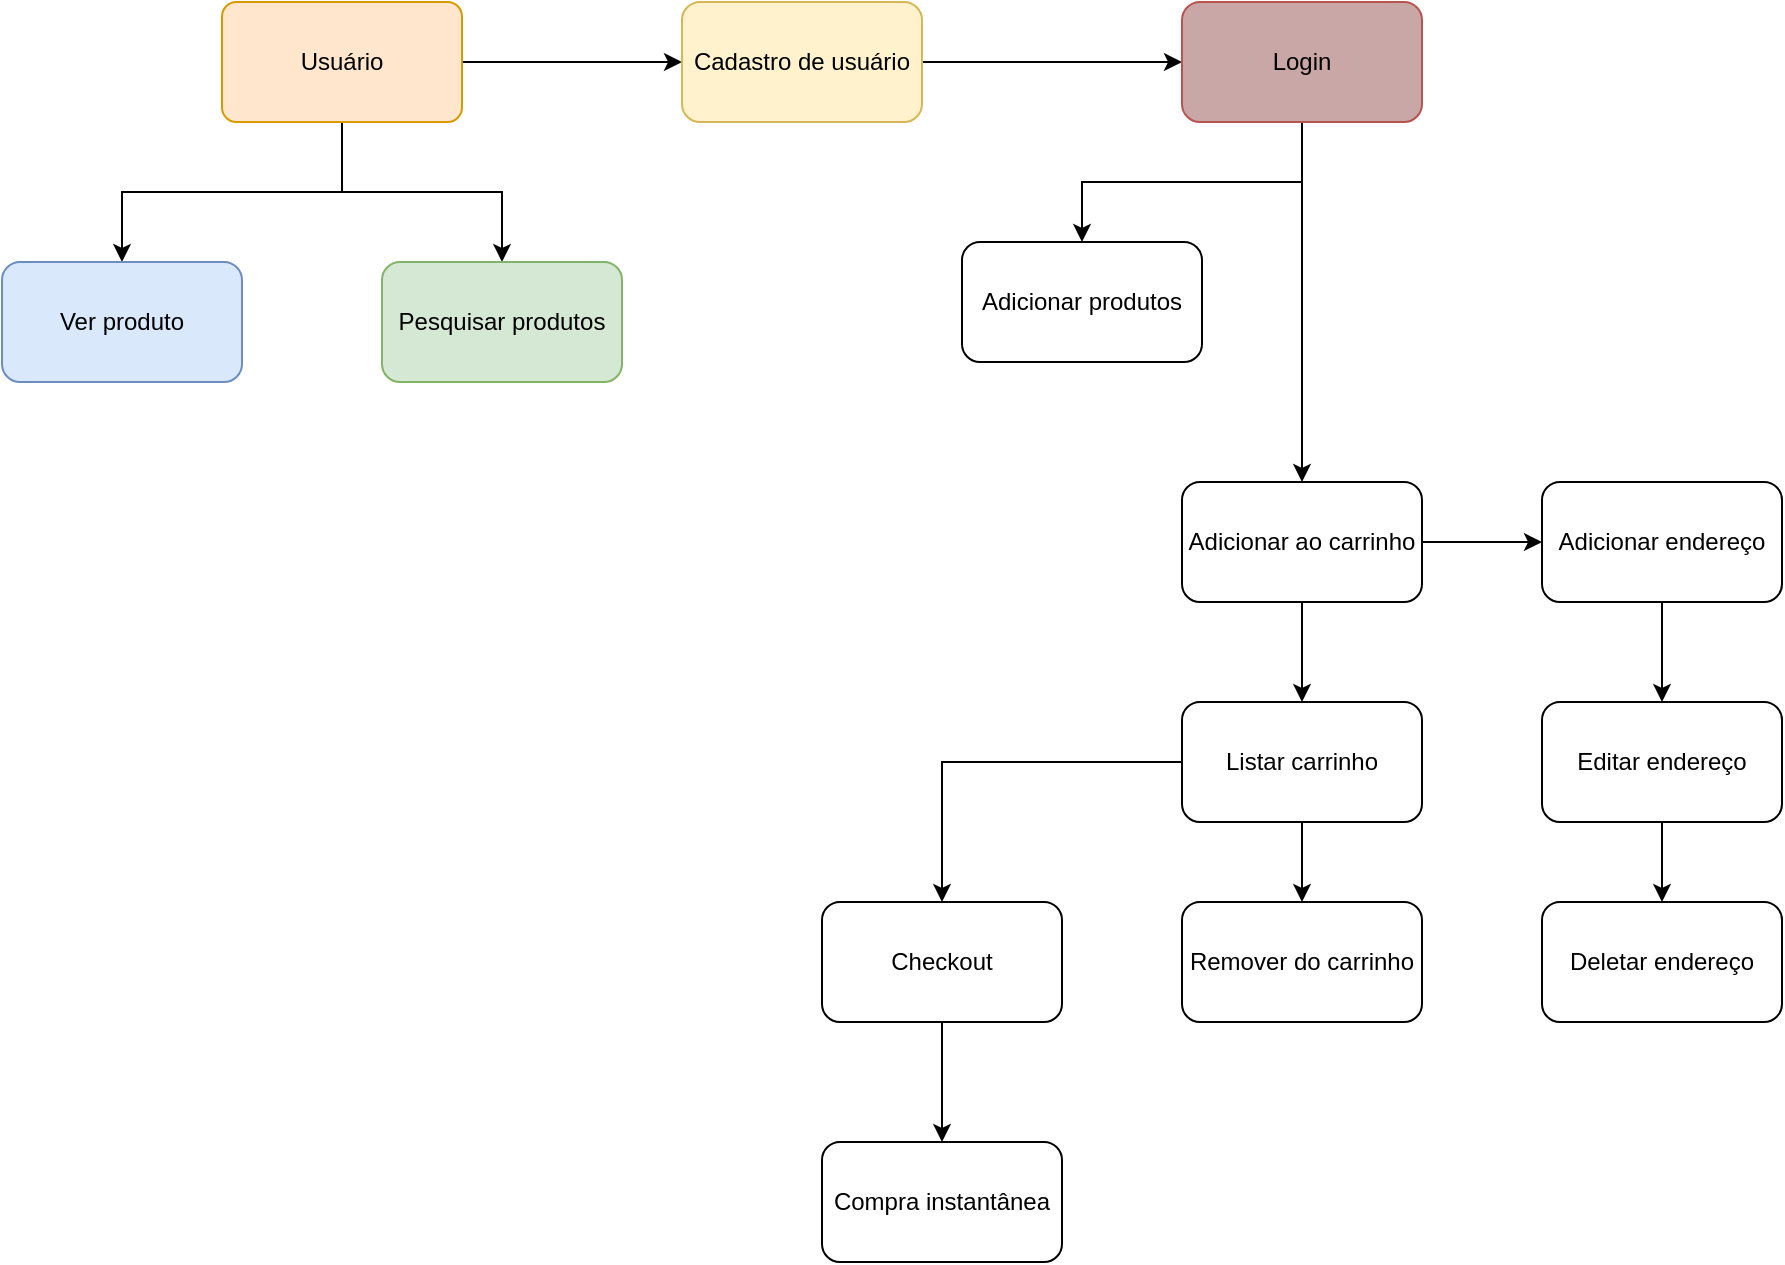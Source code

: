<mxfile version="21.0.8" type="github">
  <diagram name="Página-1" id="TbDdMegM8huUdnyHN0Cx">
    <mxGraphModel dx="2059" dy="1190" grid="1" gridSize="10" guides="1" tooltips="1" connect="1" arrows="1" fold="1" page="1" pageScale="1" pageWidth="827" pageHeight="1169" math="0" shadow="0">
      <root>
        <mxCell id="0" />
        <mxCell id="1" parent="0" />
        <mxCell id="hIx4dwgSplODS9zZCxxF-15" style="edgeStyle=orthogonalEdgeStyle;rounded=0;orthogonalLoop=1;jettySize=auto;html=1;entryX=0;entryY=0.5;entryDx=0;entryDy=0;" edge="1" parent="1" source="hIx4dwgSplODS9zZCxxF-1" target="hIx4dwgSplODS9zZCxxF-2">
          <mxGeometry relative="1" as="geometry" />
        </mxCell>
        <mxCell id="hIx4dwgSplODS9zZCxxF-16" style="edgeStyle=orthogonalEdgeStyle;rounded=0;orthogonalLoop=1;jettySize=auto;html=1;entryX=0.5;entryY=0;entryDx=0;entryDy=0;" edge="1" parent="1" source="hIx4dwgSplODS9zZCxxF-1" target="hIx4dwgSplODS9zZCxxF-4">
          <mxGeometry relative="1" as="geometry">
            <Array as="points">
              <mxPoint x="-630" y="475" />
              <mxPoint x="-740" y="475" />
            </Array>
          </mxGeometry>
        </mxCell>
        <mxCell id="hIx4dwgSplODS9zZCxxF-17" style="edgeStyle=orthogonalEdgeStyle;rounded=0;orthogonalLoop=1;jettySize=auto;html=1;exitX=0.5;exitY=1;exitDx=0;exitDy=0;entryX=0.5;entryY=0;entryDx=0;entryDy=0;" edge="1" parent="1" source="hIx4dwgSplODS9zZCxxF-1" target="hIx4dwgSplODS9zZCxxF-5">
          <mxGeometry relative="1" as="geometry" />
        </mxCell>
        <mxCell id="hIx4dwgSplODS9zZCxxF-1" value="Usuário" style="rounded=1;whiteSpace=wrap;html=1;arcSize=12;fillColor=#ffe6cc;strokeColor=#d79b00;" vertex="1" parent="1">
          <mxGeometry x="-690" y="380" width="120" height="60" as="geometry" />
        </mxCell>
        <mxCell id="hIx4dwgSplODS9zZCxxF-19" style="edgeStyle=orthogonalEdgeStyle;rounded=0;orthogonalLoop=1;jettySize=auto;html=1;entryX=0;entryY=0.5;entryDx=0;entryDy=0;" edge="1" parent="1" source="hIx4dwgSplODS9zZCxxF-2" target="hIx4dwgSplODS9zZCxxF-3">
          <mxGeometry relative="1" as="geometry" />
        </mxCell>
        <mxCell id="hIx4dwgSplODS9zZCxxF-2" value="Cadastro de usuário" style="rounded=1;whiteSpace=wrap;html=1;fillColor=#fff2cc;strokeColor=#d6b656;" vertex="1" parent="1">
          <mxGeometry x="-460" y="380" width="120" height="60" as="geometry" />
        </mxCell>
        <mxCell id="hIx4dwgSplODS9zZCxxF-20" style="edgeStyle=orthogonalEdgeStyle;rounded=0;orthogonalLoop=1;jettySize=auto;html=1;entryX=0.5;entryY=0;entryDx=0;entryDy=0;" edge="1" parent="1" source="hIx4dwgSplODS9zZCxxF-3" target="hIx4dwgSplODS9zZCxxF-6">
          <mxGeometry relative="1" as="geometry" />
        </mxCell>
        <mxCell id="hIx4dwgSplODS9zZCxxF-21" style="edgeStyle=orthogonalEdgeStyle;rounded=0;orthogonalLoop=1;jettySize=auto;html=1;" edge="1" parent="1" source="hIx4dwgSplODS9zZCxxF-3" target="hIx4dwgSplODS9zZCxxF-7">
          <mxGeometry relative="1" as="geometry" />
        </mxCell>
        <mxCell id="hIx4dwgSplODS9zZCxxF-3" value="Login" style="rounded=1;whiteSpace=wrap;html=1;fillColor=#C9A7A6;strokeColor=#b85450;" vertex="1" parent="1">
          <mxGeometry x="-210" y="380" width="120" height="60" as="geometry" />
        </mxCell>
        <mxCell id="hIx4dwgSplODS9zZCxxF-4" value="Ver produto" style="rounded=1;whiteSpace=wrap;html=1;fillColor=#dae8fc;strokeColor=#6c8ebf;" vertex="1" parent="1">
          <mxGeometry x="-800" y="510" width="120" height="60" as="geometry" />
        </mxCell>
        <mxCell id="hIx4dwgSplODS9zZCxxF-5" value="Pesquisar produtos" style="rounded=1;whiteSpace=wrap;html=1;fillColor=#d5e8d4;strokeColor=#82b366;" vertex="1" parent="1">
          <mxGeometry x="-610" y="510" width="120" height="60" as="geometry" />
        </mxCell>
        <mxCell id="hIx4dwgSplODS9zZCxxF-6" value="Adicionar produtos" style="rounded=1;whiteSpace=wrap;html=1;" vertex="1" parent="1">
          <mxGeometry x="-320" y="500" width="120" height="60" as="geometry" />
        </mxCell>
        <mxCell id="hIx4dwgSplODS9zZCxxF-22" style="edgeStyle=orthogonalEdgeStyle;rounded=0;orthogonalLoop=1;jettySize=auto;html=1;entryX=0;entryY=0.5;entryDx=0;entryDy=0;" edge="1" parent="1" source="hIx4dwgSplODS9zZCxxF-7" target="hIx4dwgSplODS9zZCxxF-9">
          <mxGeometry relative="1" as="geometry" />
        </mxCell>
        <mxCell id="hIx4dwgSplODS9zZCxxF-25" style="edgeStyle=orthogonalEdgeStyle;rounded=0;orthogonalLoop=1;jettySize=auto;html=1;" edge="1" parent="1" source="hIx4dwgSplODS9zZCxxF-7" target="hIx4dwgSplODS9zZCxxF-8">
          <mxGeometry relative="1" as="geometry" />
        </mxCell>
        <mxCell id="hIx4dwgSplODS9zZCxxF-7" value="Adicionar ao carrinho" style="rounded=1;whiteSpace=wrap;html=1;" vertex="1" parent="1">
          <mxGeometry x="-210" y="620" width="120" height="60" as="geometry" />
        </mxCell>
        <mxCell id="hIx4dwgSplODS9zZCxxF-26" style="edgeStyle=orthogonalEdgeStyle;rounded=0;orthogonalLoop=1;jettySize=auto;html=1;entryX=0.5;entryY=0;entryDx=0;entryDy=0;" edge="1" parent="1" source="hIx4dwgSplODS9zZCxxF-8" target="hIx4dwgSplODS9zZCxxF-12">
          <mxGeometry relative="1" as="geometry" />
        </mxCell>
        <mxCell id="hIx4dwgSplODS9zZCxxF-27" style="edgeStyle=orthogonalEdgeStyle;rounded=0;orthogonalLoop=1;jettySize=auto;html=1;" edge="1" parent="1" source="hIx4dwgSplODS9zZCxxF-8" target="hIx4dwgSplODS9zZCxxF-11">
          <mxGeometry relative="1" as="geometry" />
        </mxCell>
        <mxCell id="hIx4dwgSplODS9zZCxxF-8" value="Listar carrinho" style="rounded=1;whiteSpace=wrap;html=1;" vertex="1" parent="1">
          <mxGeometry x="-210" y="730" width="120" height="60" as="geometry" />
        </mxCell>
        <mxCell id="hIx4dwgSplODS9zZCxxF-23" style="edgeStyle=orthogonalEdgeStyle;rounded=0;orthogonalLoop=1;jettySize=auto;html=1;" edge="1" parent="1" source="hIx4dwgSplODS9zZCxxF-9" target="hIx4dwgSplODS9zZCxxF-10">
          <mxGeometry relative="1" as="geometry" />
        </mxCell>
        <mxCell id="hIx4dwgSplODS9zZCxxF-9" value="Adicionar endereço" style="rounded=1;whiteSpace=wrap;html=1;" vertex="1" parent="1">
          <mxGeometry x="-30" y="620" width="120" height="60" as="geometry" />
        </mxCell>
        <mxCell id="hIx4dwgSplODS9zZCxxF-24" style="edgeStyle=orthogonalEdgeStyle;rounded=0;orthogonalLoop=1;jettySize=auto;html=1;entryX=0.5;entryY=0;entryDx=0;entryDy=0;" edge="1" parent="1" source="hIx4dwgSplODS9zZCxxF-10" target="hIx4dwgSplODS9zZCxxF-13">
          <mxGeometry relative="1" as="geometry" />
        </mxCell>
        <mxCell id="hIx4dwgSplODS9zZCxxF-10" value="Editar endereço" style="rounded=1;whiteSpace=wrap;html=1;" vertex="1" parent="1">
          <mxGeometry x="-30" y="730" width="120" height="60" as="geometry" />
        </mxCell>
        <mxCell id="hIx4dwgSplODS9zZCxxF-28" style="edgeStyle=orthogonalEdgeStyle;rounded=0;orthogonalLoop=1;jettySize=auto;html=1;entryX=0.5;entryY=0;entryDx=0;entryDy=0;" edge="1" parent="1" source="hIx4dwgSplODS9zZCxxF-11" target="hIx4dwgSplODS9zZCxxF-14">
          <mxGeometry relative="1" as="geometry" />
        </mxCell>
        <mxCell id="hIx4dwgSplODS9zZCxxF-11" value="Checkout" style="rounded=1;whiteSpace=wrap;html=1;" vertex="1" parent="1">
          <mxGeometry x="-390" y="830" width="120" height="60" as="geometry" />
        </mxCell>
        <mxCell id="hIx4dwgSplODS9zZCxxF-12" value="Remover do carrinho" style="rounded=1;whiteSpace=wrap;html=1;" vertex="1" parent="1">
          <mxGeometry x="-210" y="830" width="120" height="60" as="geometry" />
        </mxCell>
        <mxCell id="hIx4dwgSplODS9zZCxxF-13" value="Deletar endereço" style="rounded=1;whiteSpace=wrap;html=1;" vertex="1" parent="1">
          <mxGeometry x="-30" y="830" width="120" height="60" as="geometry" />
        </mxCell>
        <mxCell id="hIx4dwgSplODS9zZCxxF-14" value="Compra instantânea" style="rounded=1;whiteSpace=wrap;html=1;" vertex="1" parent="1">
          <mxGeometry x="-390" y="950" width="120" height="60" as="geometry" />
        </mxCell>
      </root>
    </mxGraphModel>
  </diagram>
</mxfile>
